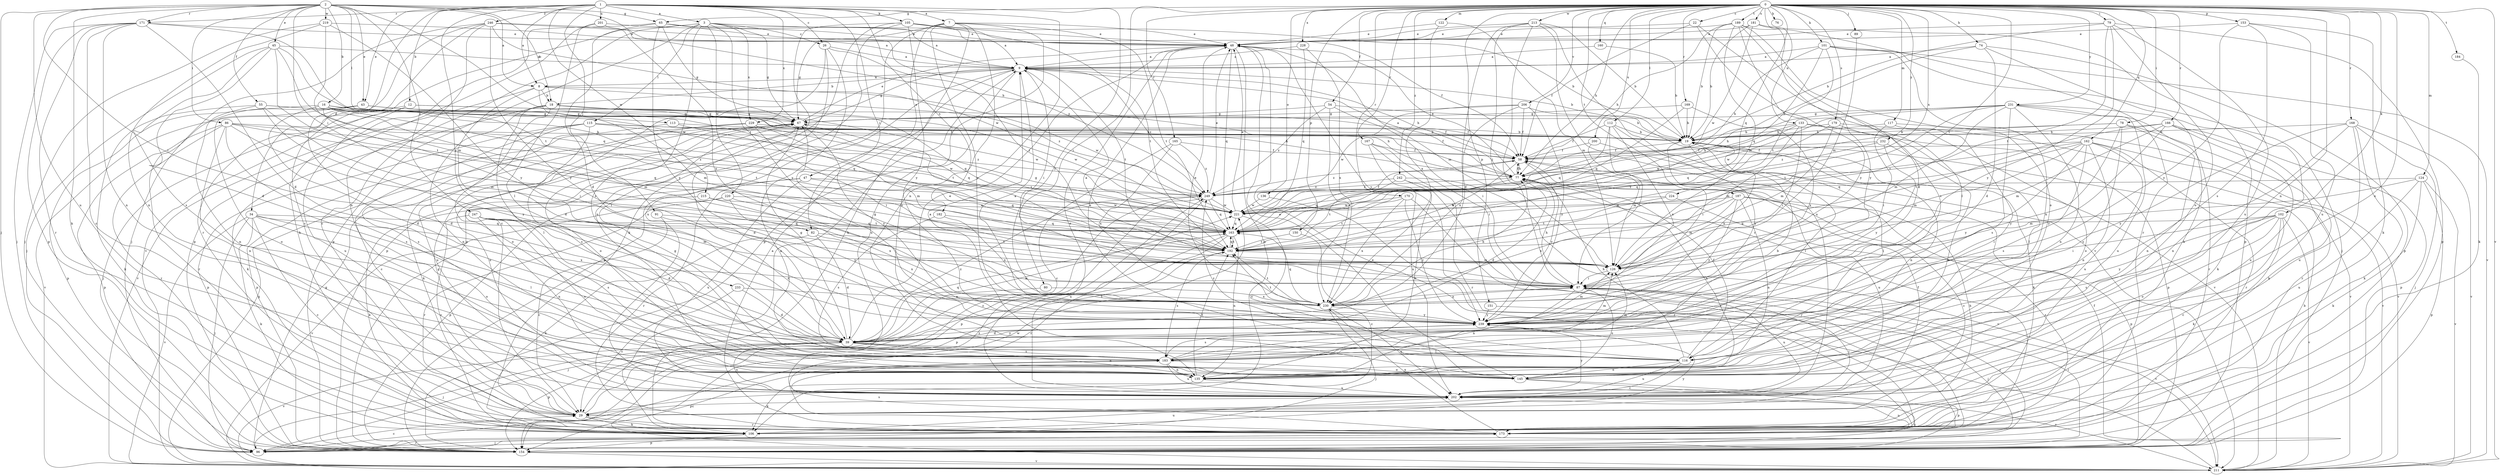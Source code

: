 strict digraph  {
0;
1;
2;
3;
7;
8;
9;
12;
16;
18;
19;
22;
26;
29;
34;
39;
43;
45;
47;
48;
54;
55;
58;
65;
67;
74;
76;
77;
78;
79;
80;
82;
86;
87;
89;
91;
96;
101;
102;
105;
106;
112;
113;
115;
116;
117;
122;
124;
126;
133;
135;
136;
145;
150;
151;
153;
154;
160;
162;
163;
165;
166;
167;
168;
169;
170;
171;
173;
179;
181;
182;
183;
184;
187;
189;
192;
200;
201;
202;
206;
211;
213;
215;
219;
220;
221;
224;
228;
229;
230;
231;
232;
233;
239;
242;
246;
247;
249;
0 -> 22  [label=c];
0 -> 54  [label=f];
0 -> 65  [label=g];
0 -> 74  [label=h];
0 -> 76  [label=h];
0 -> 77  [label=h];
0 -> 78  [label=i];
0 -> 79  [label=i];
0 -> 80  [label=i];
0 -> 89  [label=j];
0 -> 101  [label=k];
0 -> 102  [label=k];
0 -> 112  [label=l];
0 -> 117  [label=m];
0 -> 122  [label=m];
0 -> 124  [label=m];
0 -> 133  [label=n];
0 -> 135  [label=n];
0 -> 136  [label=o];
0 -> 145  [label=o];
0 -> 150  [label=p];
0 -> 151  [label=p];
0 -> 153  [label=p];
0 -> 160  [label=q];
0 -> 162  [label=q];
0 -> 163  [label=q];
0 -> 165  [label=r];
0 -> 166  [label=r];
0 -> 167  [label=r];
0 -> 168  [label=r];
0 -> 169  [label=r];
0 -> 170  [label=r];
0 -> 179  [label=s];
0 -> 181  [label=s];
0 -> 184  [label=t];
0 -> 187  [label=t];
0 -> 189  [label=t];
0 -> 192  [label=t];
0 -> 200  [label=u];
0 -> 206  [label=v];
0 -> 211  [label=v];
0 -> 213  [label=w];
0 -> 224  [label=x];
0 -> 228  [label=x];
0 -> 231  [label=y];
0 -> 232  [label=y];
0 -> 242  [label=z];
1 -> 3  [label=a];
1 -> 7  [label=a];
1 -> 8  [label=a];
1 -> 12  [label=b];
1 -> 26  [label=c];
1 -> 34  [label=d];
1 -> 43  [label=e];
1 -> 82  [label=i];
1 -> 91  [label=j];
1 -> 105  [label=k];
1 -> 135  [label=n];
1 -> 171  [label=r];
1 -> 182  [label=s];
1 -> 201  [label=u];
1 -> 215  [label=w];
1 -> 229  [label=x];
1 -> 233  [label=y];
1 -> 239  [label=y];
1 -> 246  [label=z];
2 -> 8  [label=a];
2 -> 16  [label=b];
2 -> 18  [label=b];
2 -> 43  [label=e];
2 -> 45  [label=e];
2 -> 55  [label=f];
2 -> 65  [label=g];
2 -> 77  [label=h];
2 -> 82  [label=i];
2 -> 86  [label=i];
2 -> 87  [label=i];
2 -> 96  [label=j];
2 -> 106  [label=k];
2 -> 113  [label=l];
2 -> 171  [label=r];
2 -> 192  [label=t];
2 -> 202  [label=u];
2 -> 219  [label=w];
2 -> 247  [label=z];
3 -> 26  [label=c];
3 -> 29  [label=c];
3 -> 58  [label=f];
3 -> 67  [label=g];
3 -> 115  [label=l];
3 -> 154  [label=p];
3 -> 183  [label=s];
3 -> 211  [label=v];
3 -> 220  [label=w];
3 -> 229  [label=x];
3 -> 239  [label=y];
7 -> 47  [label=e];
7 -> 48  [label=e];
7 -> 67  [label=g];
7 -> 106  [label=k];
7 -> 145  [label=o];
7 -> 154  [label=p];
7 -> 192  [label=t];
7 -> 202  [label=u];
7 -> 239  [label=y];
8 -> 18  [label=b];
8 -> 39  [label=d];
8 -> 126  [label=m];
8 -> 211  [label=v];
8 -> 221  [label=w];
8 -> 249  [label=z];
9 -> 8  [label=a];
9 -> 18  [label=b];
9 -> 19  [label=b];
9 -> 67  [label=g];
9 -> 77  [label=h];
9 -> 87  [label=i];
9 -> 154  [label=p];
9 -> 192  [label=t];
9 -> 202  [label=u];
9 -> 249  [label=z];
12 -> 67  [label=g];
12 -> 96  [label=j];
12 -> 202  [label=u];
12 -> 211  [label=v];
12 -> 221  [label=w];
16 -> 39  [label=d];
16 -> 58  [label=f];
16 -> 67  [label=g];
16 -> 77  [label=h];
16 -> 87  [label=i];
16 -> 126  [label=m];
16 -> 154  [label=p];
16 -> 163  [label=q];
16 -> 192  [label=t];
18 -> 67  [label=g];
18 -> 106  [label=k];
18 -> 116  [label=l];
18 -> 135  [label=n];
18 -> 145  [label=o];
18 -> 163  [label=q];
18 -> 192  [label=t];
18 -> 221  [label=w];
19 -> 58  [label=f];
19 -> 87  [label=i];
19 -> 106  [label=k];
19 -> 116  [label=l];
19 -> 135  [label=n];
19 -> 230  [label=x];
22 -> 48  [label=e];
22 -> 58  [label=f];
22 -> 116  [label=l];
22 -> 183  [label=s];
26 -> 9  [label=a];
26 -> 135  [label=n];
26 -> 154  [label=p];
26 -> 183  [label=s];
26 -> 192  [label=t];
29 -> 58  [label=f];
29 -> 67  [label=g];
29 -> 87  [label=i];
29 -> 106  [label=k];
29 -> 173  [label=r];
29 -> 249  [label=z];
34 -> 29  [label=c];
34 -> 96  [label=j];
34 -> 106  [label=k];
34 -> 116  [label=l];
34 -> 145  [label=o];
34 -> 163  [label=q];
34 -> 211  [label=v];
34 -> 230  [label=x];
39 -> 48  [label=e];
39 -> 67  [label=g];
39 -> 96  [label=j];
39 -> 116  [label=l];
39 -> 126  [label=m];
39 -> 135  [label=n];
39 -> 154  [label=p];
39 -> 163  [label=q];
39 -> 183  [label=s];
39 -> 192  [label=t];
39 -> 202  [label=u];
39 -> 211  [label=v];
39 -> 221  [label=w];
39 -> 239  [label=y];
39 -> 249  [label=z];
43 -> 39  [label=d];
43 -> 58  [label=f];
43 -> 67  [label=g];
43 -> 145  [label=o];
43 -> 173  [label=r];
45 -> 9  [label=a];
45 -> 39  [label=d];
45 -> 96  [label=j];
45 -> 163  [label=q];
45 -> 183  [label=s];
45 -> 192  [label=t];
45 -> 221  [label=w];
47 -> 154  [label=p];
47 -> 163  [label=q];
47 -> 173  [label=r];
47 -> 202  [label=u];
47 -> 249  [label=z];
48 -> 9  [label=a];
48 -> 106  [label=k];
48 -> 126  [label=m];
48 -> 163  [label=q];
48 -> 239  [label=y];
54 -> 19  [label=b];
54 -> 67  [label=g];
54 -> 87  [label=i];
54 -> 230  [label=x];
54 -> 249  [label=z];
55 -> 67  [label=g];
55 -> 77  [label=h];
55 -> 106  [label=k];
55 -> 126  [label=m];
55 -> 135  [label=n];
55 -> 239  [label=y];
58 -> 77  [label=h];
58 -> 192  [label=t];
58 -> 239  [label=y];
58 -> 249  [label=z];
65 -> 9  [label=a];
65 -> 39  [label=d];
65 -> 48  [label=e];
65 -> 67  [label=g];
65 -> 106  [label=k];
65 -> 239  [label=y];
65 -> 249  [label=z];
67 -> 19  [label=b];
67 -> 39  [label=d];
67 -> 48  [label=e];
67 -> 145  [label=o];
67 -> 202  [label=u];
67 -> 239  [label=y];
74 -> 9  [label=a];
74 -> 39  [label=d];
74 -> 77  [label=h];
74 -> 106  [label=k];
74 -> 154  [label=p];
77 -> 9  [label=a];
77 -> 39  [label=d];
77 -> 48  [label=e];
77 -> 58  [label=f];
77 -> 163  [label=q];
77 -> 202  [label=u];
77 -> 249  [label=z];
78 -> 19  [label=b];
78 -> 135  [label=n];
78 -> 173  [label=r];
78 -> 183  [label=s];
78 -> 239  [label=y];
78 -> 249  [label=z];
79 -> 19  [label=b];
79 -> 48  [label=e];
79 -> 145  [label=o];
79 -> 154  [label=p];
79 -> 192  [label=t];
79 -> 202  [label=u];
79 -> 239  [label=y];
80 -> 96  [label=j];
80 -> 230  [label=x];
82 -> 39  [label=d];
82 -> 106  [label=k];
82 -> 192  [label=t];
82 -> 230  [label=x];
86 -> 19  [label=b];
86 -> 87  [label=i];
86 -> 135  [label=n];
86 -> 154  [label=p];
86 -> 163  [label=q];
86 -> 173  [label=r];
86 -> 183  [label=s];
86 -> 249  [label=z];
87 -> 9  [label=a];
87 -> 77  [label=h];
87 -> 96  [label=j];
87 -> 135  [label=n];
87 -> 145  [label=o];
87 -> 202  [label=u];
87 -> 211  [label=v];
87 -> 230  [label=x];
89 -> 126  [label=m];
91 -> 29  [label=c];
91 -> 39  [label=d];
91 -> 163  [label=q];
96 -> 29  [label=c];
96 -> 67  [label=g];
96 -> 173  [label=r];
96 -> 221  [label=w];
101 -> 9  [label=a];
101 -> 77  [label=h];
101 -> 96  [label=j];
101 -> 135  [label=n];
101 -> 163  [label=q];
101 -> 192  [label=t];
101 -> 211  [label=v];
102 -> 29  [label=c];
102 -> 87  [label=i];
102 -> 106  [label=k];
102 -> 145  [label=o];
102 -> 163  [label=q];
102 -> 183  [label=s];
102 -> 211  [label=v];
102 -> 239  [label=y];
105 -> 9  [label=a];
105 -> 19  [label=b];
105 -> 29  [label=c];
105 -> 48  [label=e];
105 -> 106  [label=k];
105 -> 154  [label=p];
105 -> 192  [label=t];
105 -> 239  [label=y];
106 -> 9  [label=a];
106 -> 77  [label=h];
106 -> 154  [label=p];
106 -> 202  [label=u];
106 -> 239  [label=y];
112 -> 19  [label=b];
112 -> 58  [label=f];
112 -> 87  [label=i];
112 -> 163  [label=q];
112 -> 230  [label=x];
112 -> 239  [label=y];
113 -> 19  [label=b];
113 -> 183  [label=s];
113 -> 221  [label=w];
115 -> 19  [label=b];
115 -> 29  [label=c];
115 -> 58  [label=f];
115 -> 154  [label=p];
115 -> 183  [label=s];
115 -> 202  [label=u];
115 -> 249  [label=z];
116 -> 9  [label=a];
116 -> 29  [label=c];
116 -> 48  [label=e];
116 -> 58  [label=f];
116 -> 77  [label=h];
116 -> 145  [label=o];
116 -> 202  [label=u];
116 -> 249  [label=z];
117 -> 19  [label=b];
117 -> 87  [label=i];
117 -> 116  [label=l];
117 -> 211  [label=v];
122 -> 48  [label=e];
122 -> 126  [label=m];
122 -> 230  [label=x];
124 -> 106  [label=k];
124 -> 126  [label=m];
124 -> 154  [label=p];
124 -> 202  [label=u];
124 -> 211  [label=v];
124 -> 249  [label=z];
126 -> 87  [label=i];
133 -> 19  [label=b];
133 -> 77  [label=h];
133 -> 87  [label=i];
133 -> 126  [label=m];
133 -> 154  [label=p];
133 -> 211  [label=v];
133 -> 221  [label=w];
135 -> 106  [label=k];
135 -> 192  [label=t];
135 -> 202  [label=u];
136 -> 173  [label=r];
136 -> 221  [label=w];
145 -> 48  [label=e];
145 -> 67  [label=g];
145 -> 77  [label=h];
145 -> 154  [label=p];
145 -> 211  [label=v];
150 -> 29  [label=c];
150 -> 192  [label=t];
151 -> 96  [label=j];
151 -> 239  [label=y];
153 -> 48  [label=e];
153 -> 106  [label=k];
153 -> 183  [label=s];
153 -> 202  [label=u];
153 -> 239  [label=y];
154 -> 58  [label=f];
154 -> 87  [label=i];
154 -> 202  [label=u];
154 -> 211  [label=v];
160 -> 9  [label=a];
160 -> 19  [label=b];
162 -> 58  [label=f];
162 -> 126  [label=m];
162 -> 135  [label=n];
162 -> 163  [label=q];
162 -> 173  [label=r];
162 -> 183  [label=s];
162 -> 202  [label=u];
162 -> 211  [label=v];
162 -> 239  [label=y];
162 -> 249  [label=z];
163 -> 67  [label=g];
163 -> 135  [label=n];
163 -> 154  [label=p];
163 -> 173  [label=r];
163 -> 192  [label=t];
165 -> 29  [label=c];
165 -> 58  [label=f];
165 -> 230  [label=x];
165 -> 249  [label=z];
166 -> 19  [label=b];
166 -> 106  [label=k];
166 -> 126  [label=m];
166 -> 154  [label=p];
166 -> 192  [label=t];
166 -> 202  [label=u];
166 -> 239  [label=y];
167 -> 58  [label=f];
167 -> 87  [label=i];
167 -> 173  [label=r];
167 -> 202  [label=u];
168 -> 19  [label=b];
168 -> 96  [label=j];
168 -> 106  [label=k];
168 -> 135  [label=n];
168 -> 202  [label=u];
168 -> 211  [label=v];
168 -> 239  [label=y];
169 -> 19  [label=b];
169 -> 67  [label=g];
169 -> 163  [label=q];
169 -> 230  [label=x];
170 -> 173  [label=r];
170 -> 192  [label=t];
170 -> 221  [label=w];
170 -> 230  [label=x];
170 -> 239  [label=y];
171 -> 29  [label=c];
171 -> 39  [label=d];
171 -> 48  [label=e];
171 -> 96  [label=j];
171 -> 135  [label=n];
171 -> 154  [label=p];
171 -> 173  [label=r];
171 -> 192  [label=t];
173 -> 9  [label=a];
173 -> 96  [label=j];
173 -> 183  [label=s];
173 -> 202  [label=u];
173 -> 230  [label=x];
179 -> 19  [label=b];
179 -> 116  [label=l];
179 -> 126  [label=m];
179 -> 145  [label=o];
179 -> 163  [label=q];
181 -> 19  [label=b];
181 -> 48  [label=e];
181 -> 154  [label=p];
181 -> 221  [label=w];
181 -> 239  [label=y];
182 -> 163  [label=q];
182 -> 183  [label=s];
182 -> 230  [label=x];
183 -> 19  [label=b];
183 -> 126  [label=m];
183 -> 135  [label=n];
183 -> 145  [label=o];
183 -> 154  [label=p];
183 -> 202  [label=u];
184 -> 106  [label=k];
187 -> 29  [label=c];
187 -> 126  [label=m];
187 -> 135  [label=n];
187 -> 173  [label=r];
187 -> 221  [label=w];
187 -> 230  [label=x];
187 -> 239  [label=y];
189 -> 19  [label=b];
189 -> 39  [label=d];
189 -> 48  [label=e];
189 -> 77  [label=h];
189 -> 126  [label=m];
189 -> 145  [label=o];
189 -> 173  [label=r];
189 -> 239  [label=y];
192 -> 126  [label=m];
192 -> 163  [label=q];
192 -> 183  [label=s];
200 -> 58  [label=f];
200 -> 116  [label=l];
200 -> 126  [label=m];
201 -> 48  [label=e];
201 -> 116  [label=l];
201 -> 154  [label=p];
201 -> 230  [label=x];
202 -> 29  [label=c];
202 -> 48  [label=e];
202 -> 239  [label=y];
206 -> 58  [label=f];
206 -> 67  [label=g];
206 -> 211  [label=v];
206 -> 221  [label=w];
206 -> 230  [label=x];
206 -> 239  [label=y];
211 -> 19  [label=b];
211 -> 48  [label=e];
211 -> 67  [label=g];
211 -> 249  [label=z];
213 -> 19  [label=b];
213 -> 39  [label=d];
213 -> 48  [label=e];
213 -> 87  [label=i];
213 -> 173  [label=r];
213 -> 202  [label=u];
213 -> 211  [label=v];
215 -> 106  [label=k];
215 -> 221  [label=w];
215 -> 230  [label=x];
219 -> 48  [label=e];
219 -> 96  [label=j];
219 -> 126  [label=m];
219 -> 135  [label=n];
219 -> 239  [label=y];
220 -> 173  [label=r];
220 -> 192  [label=t];
220 -> 211  [label=v];
220 -> 221  [label=w];
220 -> 239  [label=y];
221 -> 48  [label=e];
221 -> 58  [label=f];
221 -> 145  [label=o];
221 -> 163  [label=q];
224 -> 154  [label=p];
224 -> 192  [label=t];
224 -> 221  [label=w];
228 -> 9  [label=a];
228 -> 163  [label=q];
228 -> 230  [label=x];
229 -> 19  [label=b];
229 -> 87  [label=i];
229 -> 106  [label=k];
229 -> 126  [label=m];
229 -> 154  [label=p];
229 -> 163  [label=q];
230 -> 48  [label=e];
230 -> 67  [label=g];
230 -> 77  [label=h];
230 -> 87  [label=i];
230 -> 96  [label=j];
230 -> 163  [label=q];
230 -> 192  [label=t];
230 -> 202  [label=u];
230 -> 239  [label=y];
231 -> 67  [label=g];
231 -> 77  [label=h];
231 -> 106  [label=k];
231 -> 126  [label=m];
231 -> 135  [label=n];
231 -> 173  [label=r];
231 -> 183  [label=s];
231 -> 192  [label=t];
231 -> 202  [label=u];
231 -> 221  [label=w];
232 -> 58  [label=f];
232 -> 135  [label=n];
232 -> 163  [label=q];
232 -> 239  [label=y];
233 -> 29  [label=c];
233 -> 39  [label=d];
233 -> 230  [label=x];
239 -> 9  [label=a];
239 -> 39  [label=d];
239 -> 126  [label=m];
239 -> 183  [label=s];
239 -> 192  [label=t];
242 -> 135  [label=n];
242 -> 173  [label=r];
242 -> 192  [label=t];
242 -> 211  [label=v];
242 -> 249  [label=z];
246 -> 9  [label=a];
246 -> 29  [label=c];
246 -> 48  [label=e];
246 -> 96  [label=j];
246 -> 135  [label=n];
246 -> 173  [label=r];
246 -> 221  [label=w];
246 -> 239  [label=y];
247 -> 29  [label=c];
247 -> 39  [label=d];
247 -> 126  [label=m];
247 -> 135  [label=n];
247 -> 145  [label=o];
247 -> 163  [label=q];
247 -> 183  [label=s];
249 -> 48  [label=e];
249 -> 154  [label=p];
249 -> 163  [label=q];
249 -> 202  [label=u];
249 -> 221  [label=w];
}
